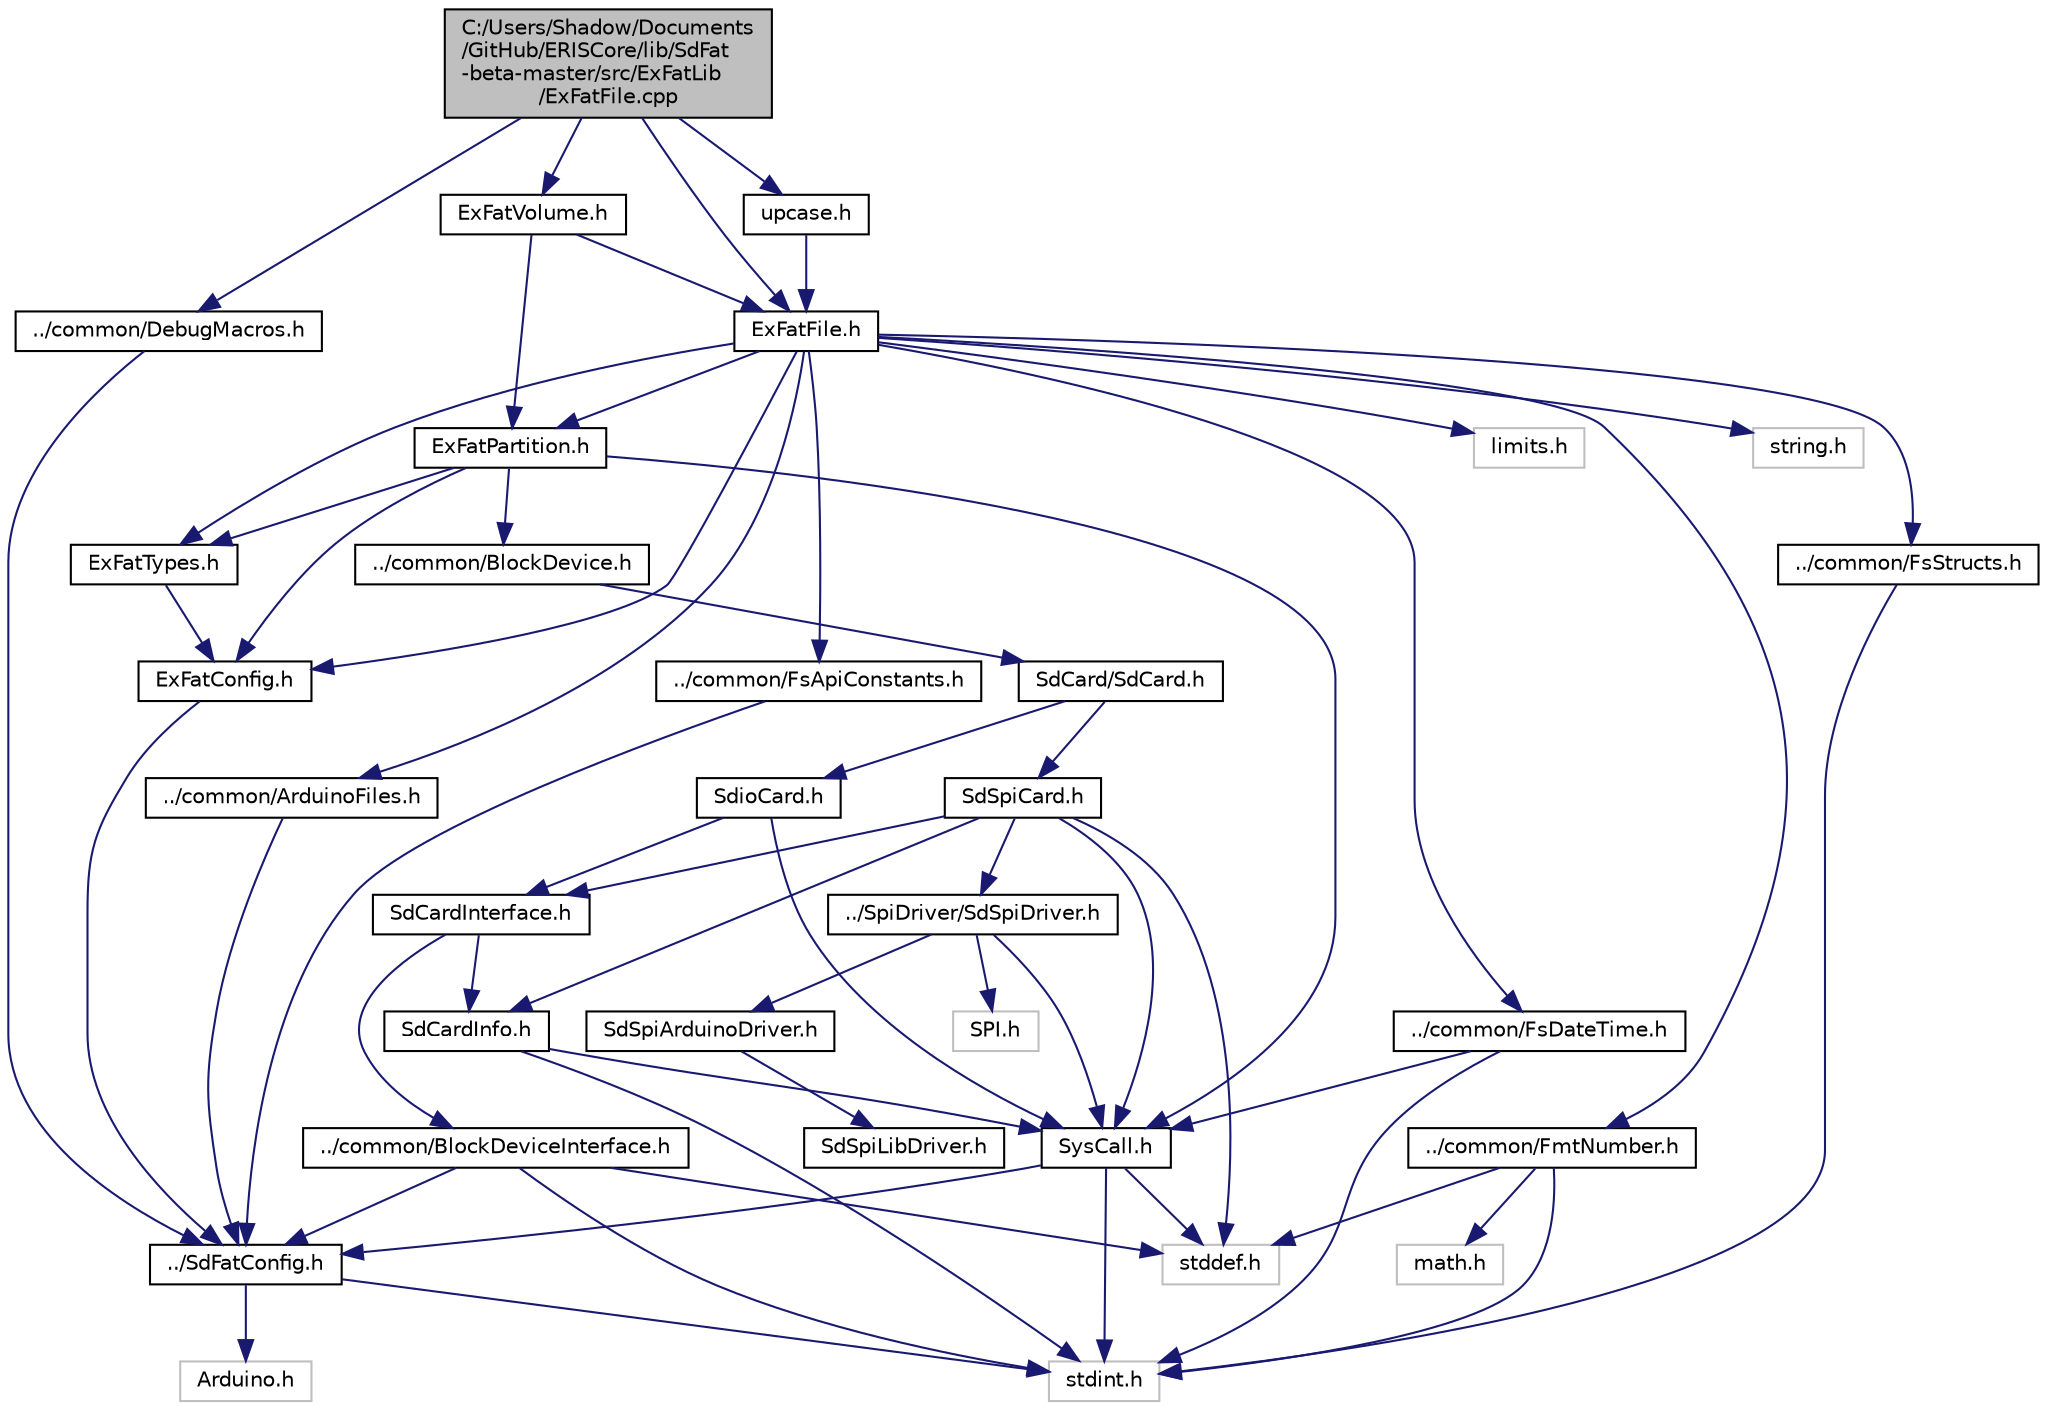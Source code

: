 digraph "C:/Users/Shadow/Documents/GitHub/ERISCore/lib/SdFat-beta-master/src/ExFatLib/ExFatFile.cpp"
{
 // LATEX_PDF_SIZE
  edge [fontname="Helvetica",fontsize="10",labelfontname="Helvetica",labelfontsize="10"];
  node [fontname="Helvetica",fontsize="10",shape=record];
  Node1 [label="C:/Users/Shadow/Documents\l/GitHub/ERISCore/lib/SdFat\l-beta-master/src/ExFatLib\l/ExFatFile.cpp",height=0.2,width=0.4,color="black", fillcolor="grey75", style="filled", fontcolor="black",tooltip=" "];
  Node1 -> Node2 [color="midnightblue",fontsize="10",style="solid",fontname="Helvetica"];
  Node2 [label="../common/DebugMacros.h",height=0.2,width=0.4,color="black", fillcolor="white", style="filled",URL="$_debug_macros_8h.html",tooltip=" "];
  Node2 -> Node3 [color="midnightblue",fontsize="10",style="solid",fontname="Helvetica"];
  Node3 [label="../SdFatConfig.h",height=0.2,width=0.4,color="black", fillcolor="white", style="filled",URL="$_sd_fat_config_8h.html",tooltip="configuration definitions"];
  Node3 -> Node4 [color="midnightblue",fontsize="10",style="solid",fontname="Helvetica"];
  Node4 [label="stdint.h",height=0.2,width=0.4,color="grey75", fillcolor="white", style="filled",tooltip=" "];
  Node3 -> Node5 [color="midnightblue",fontsize="10",style="solid",fontname="Helvetica"];
  Node5 [label="Arduino.h",height=0.2,width=0.4,color="grey75", fillcolor="white", style="filled",tooltip=" "];
  Node1 -> Node6 [color="midnightblue",fontsize="10",style="solid",fontname="Helvetica"];
  Node6 [label="ExFatFile.h",height=0.2,width=0.4,color="black", fillcolor="white", style="filled",URL="$_ex_fat_file_8h.html",tooltip="ExFatFile class."];
  Node6 -> Node7 [color="midnightblue",fontsize="10",style="solid",fontname="Helvetica"];
  Node7 [label="limits.h",height=0.2,width=0.4,color="grey75", fillcolor="white", style="filled",tooltip=" "];
  Node6 -> Node8 [color="midnightblue",fontsize="10",style="solid",fontname="Helvetica"];
  Node8 [label="string.h",height=0.2,width=0.4,color="grey75", fillcolor="white", style="filled",tooltip=" "];
  Node6 -> Node9 [color="midnightblue",fontsize="10",style="solid",fontname="Helvetica"];
  Node9 [label="ExFatConfig.h",height=0.2,width=0.4,color="black", fillcolor="white", style="filled",URL="$_ex_fat_config_8h.html",tooltip=" "];
  Node9 -> Node3 [color="midnightblue",fontsize="10",style="solid",fontname="Helvetica"];
  Node6 -> Node10 [color="midnightblue",fontsize="10",style="solid",fontname="Helvetica"];
  Node10 [label="../common/FsDateTime.h",height=0.2,width=0.4,color="black", fillcolor="white", style="filled",URL="$_fs_date_time_8h.html",tooltip=" "];
  Node10 -> Node4 [color="midnightblue",fontsize="10",style="solid",fontname="Helvetica"];
  Node10 -> Node11 [color="midnightblue",fontsize="10",style="solid",fontname="Helvetica"];
  Node11 [label="SysCall.h",height=0.2,width=0.4,color="black", fillcolor="white", style="filled",URL="$_sys_call_8h.html",tooltip="SysCall class."];
  Node11 -> Node4 [color="midnightblue",fontsize="10",style="solid",fontname="Helvetica"];
  Node11 -> Node12 [color="midnightblue",fontsize="10",style="solid",fontname="Helvetica"];
  Node12 [label="stddef.h",height=0.2,width=0.4,color="grey75", fillcolor="white", style="filled",tooltip=" "];
  Node11 -> Node3 [color="midnightblue",fontsize="10",style="solid",fontname="Helvetica"];
  Node6 -> Node13 [color="midnightblue",fontsize="10",style="solid",fontname="Helvetica"];
  Node13 [label="../common/FsStructs.h",height=0.2,width=0.4,color="black", fillcolor="white", style="filled",URL="$_fs_structs_8h.html",tooltip=" "];
  Node13 -> Node4 [color="midnightblue",fontsize="10",style="solid",fontname="Helvetica"];
  Node6 -> Node14 [color="midnightblue",fontsize="10",style="solid",fontname="Helvetica"];
  Node14 [label="../common/FsApiConstants.h",height=0.2,width=0.4,color="black", fillcolor="white", style="filled",URL="$_fs_api_constants_8h.html",tooltip=" "];
  Node14 -> Node3 [color="midnightblue",fontsize="10",style="solid",fontname="Helvetica"];
  Node6 -> Node15 [color="midnightblue",fontsize="10",style="solid",fontname="Helvetica"];
  Node15 [label="../common/FmtNumber.h",height=0.2,width=0.4,color="black", fillcolor="white", style="filled",URL="$_fmt_number_8h.html",tooltip=" "];
  Node15 -> Node16 [color="midnightblue",fontsize="10",style="solid",fontname="Helvetica"];
  Node16 [label="math.h",height=0.2,width=0.4,color="grey75", fillcolor="white", style="filled",tooltip=" "];
  Node15 -> Node4 [color="midnightblue",fontsize="10",style="solid",fontname="Helvetica"];
  Node15 -> Node12 [color="midnightblue",fontsize="10",style="solid",fontname="Helvetica"];
  Node6 -> Node17 [color="midnightblue",fontsize="10",style="solid",fontname="Helvetica"];
  Node17 [label="ExFatTypes.h",height=0.2,width=0.4,color="black", fillcolor="white", style="filled",URL="$_ex_fat_types_8h.html",tooltip=" "];
  Node17 -> Node9 [color="midnightblue",fontsize="10",style="solid",fontname="Helvetica"];
  Node6 -> Node18 [color="midnightblue",fontsize="10",style="solid",fontname="Helvetica"];
  Node18 [label="ExFatPartition.h",height=0.2,width=0.4,color="black", fillcolor="white", style="filled",URL="$_ex_fat_partition_8h.html",tooltip="ExFatPartition include file."];
  Node18 -> Node11 [color="midnightblue",fontsize="10",style="solid",fontname="Helvetica"];
  Node18 -> Node19 [color="midnightblue",fontsize="10",style="solid",fontname="Helvetica"];
  Node19 [label="../common/BlockDevice.h",height=0.2,width=0.4,color="black", fillcolor="white", style="filled",URL="$_block_device_8h.html",tooltip=" "];
  Node19 -> Node20 [color="midnightblue",fontsize="10",style="solid",fontname="Helvetica"];
  Node20 [label="SdCard/SdCard.h",height=0.2,width=0.4,color="black", fillcolor="white", style="filled",URL="$_sd_card_8h.html",tooltip=" "];
  Node20 -> Node21 [color="midnightblue",fontsize="10",style="solid",fontname="Helvetica"];
  Node21 [label="SdioCard.h",height=0.2,width=0.4,color="black", fillcolor="white", style="filled",URL="$_sdio_card_8h.html",tooltip=" "];
  Node21 -> Node11 [color="midnightblue",fontsize="10",style="solid",fontname="Helvetica"];
  Node21 -> Node22 [color="midnightblue",fontsize="10",style="solid",fontname="Helvetica"];
  Node22 [label="SdCardInterface.h",height=0.2,width=0.4,color="black", fillcolor="white", style="filled",URL="$_sd_card_interface_8h.html",tooltip=" "];
  Node22 -> Node23 [color="midnightblue",fontsize="10",style="solid",fontname="Helvetica"];
  Node23 [label="../common/BlockDeviceInterface.h",height=0.2,width=0.4,color="black", fillcolor="white", style="filled",URL="$_block_device_interface_8h.html",tooltip="BlockDeviceInterface include file."];
  Node23 -> Node4 [color="midnightblue",fontsize="10",style="solid",fontname="Helvetica"];
  Node23 -> Node12 [color="midnightblue",fontsize="10",style="solid",fontname="Helvetica"];
  Node23 -> Node3 [color="midnightblue",fontsize="10",style="solid",fontname="Helvetica"];
  Node22 -> Node24 [color="midnightblue",fontsize="10",style="solid",fontname="Helvetica"];
  Node24 [label="SdCardInfo.h",height=0.2,width=0.4,color="black", fillcolor="white", style="filled",URL="$_sd_card_info_8h.html",tooltip=" "];
  Node24 -> Node4 [color="midnightblue",fontsize="10",style="solid",fontname="Helvetica"];
  Node24 -> Node11 [color="midnightblue",fontsize="10",style="solid",fontname="Helvetica"];
  Node20 -> Node25 [color="midnightblue",fontsize="10",style="solid",fontname="Helvetica"];
  Node25 [label="SdSpiCard.h",height=0.2,width=0.4,color="black", fillcolor="white", style="filled",URL="$_sd_spi_card_8h.html",tooltip="SdSpiCard class for V2 SD/SDHC cards."];
  Node25 -> Node12 [color="midnightblue",fontsize="10",style="solid",fontname="Helvetica"];
  Node25 -> Node11 [color="midnightblue",fontsize="10",style="solid",fontname="Helvetica"];
  Node25 -> Node24 [color="midnightblue",fontsize="10",style="solid",fontname="Helvetica"];
  Node25 -> Node22 [color="midnightblue",fontsize="10",style="solid",fontname="Helvetica"];
  Node25 -> Node26 [color="midnightblue",fontsize="10",style="solid",fontname="Helvetica"];
  Node26 [label="../SpiDriver/SdSpiDriver.h",height=0.2,width=0.4,color="black", fillcolor="white", style="filled",URL="$_sd_spi_driver_8h.html",tooltip="SpiDriver classes."];
  Node26 -> Node11 [color="midnightblue",fontsize="10",style="solid",fontname="Helvetica"];
  Node26 -> Node27 [color="midnightblue",fontsize="10",style="solid",fontname="Helvetica"];
  Node27 [label="SPI.h",height=0.2,width=0.4,color="grey75", fillcolor="white", style="filled",tooltip=" "];
  Node26 -> Node28 [color="midnightblue",fontsize="10",style="solid",fontname="Helvetica"];
  Node28 [label="SdSpiArduinoDriver.h",height=0.2,width=0.4,color="black", fillcolor="white", style="filled",URL="$_sd_spi_arduino_driver_8h.html",tooltip="SpiDriver classes for Arduino compatible systems."];
  Node28 -> Node29 [color="midnightblue",fontsize="10",style="solid",fontname="Helvetica"];
  Node29 [label="SdSpiLibDriver.h",height=0.2,width=0.4,color="black", fillcolor="white", style="filled",URL="$_sd_spi_lib_driver_8h.html",tooltip="Class using only simple SPI library functions."];
  Node18 -> Node9 [color="midnightblue",fontsize="10",style="solid",fontname="Helvetica"];
  Node18 -> Node17 [color="midnightblue",fontsize="10",style="solid",fontname="Helvetica"];
  Node6 -> Node30 [color="midnightblue",fontsize="10",style="solid",fontname="Helvetica"];
  Node30 [label="../common/ArduinoFiles.h",height=0.2,width=0.4,color="black", fillcolor="white", style="filled",URL="$_arduino_files_8h.html",tooltip=" "];
  Node30 -> Node3 [color="midnightblue",fontsize="10",style="solid",fontname="Helvetica"];
  Node1 -> Node31 [color="midnightblue",fontsize="10",style="solid",fontname="Helvetica"];
  Node31 [label="ExFatVolume.h",height=0.2,width=0.4,color="black", fillcolor="white", style="filled",URL="$_ex_fat_volume_8h.html",tooltip=" "];
  Node31 -> Node18 [color="midnightblue",fontsize="10",style="solid",fontname="Helvetica"];
  Node31 -> Node6 [color="midnightblue",fontsize="10",style="solid",fontname="Helvetica"];
  Node1 -> Node32 [color="midnightblue",fontsize="10",style="solid",fontname="Helvetica"];
  Node32 [label="upcase.h",height=0.2,width=0.4,color="black", fillcolor="white", style="filled",URL="$upcase_8h.html",tooltip=" "];
  Node32 -> Node6 [color="midnightblue",fontsize="10",style="solid",fontname="Helvetica"];
}
